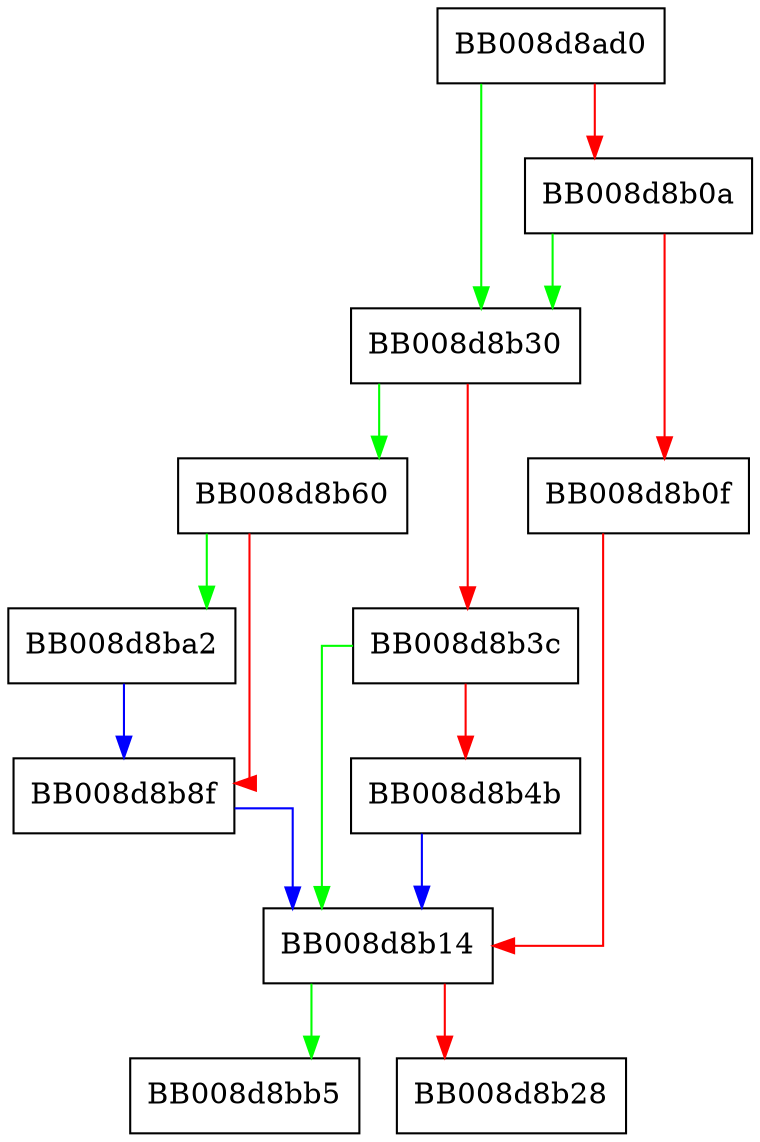 digraph fcntl {
  node [shape="box"];
  graph [splines=ortho];
  BB008d8ad0 -> BB008d8b30 [color="green"];
  BB008d8ad0 -> BB008d8b0a [color="red"];
  BB008d8b0a -> BB008d8b30 [color="green"];
  BB008d8b0a -> BB008d8b0f [color="red"];
  BB008d8b0f -> BB008d8b14 [color="red"];
  BB008d8b14 -> BB008d8bb5 [color="green"];
  BB008d8b14 -> BB008d8b28 [color="red"];
  BB008d8b30 -> BB008d8b60 [color="green"];
  BB008d8b30 -> BB008d8b3c [color="red"];
  BB008d8b3c -> BB008d8b14 [color="green"];
  BB008d8b3c -> BB008d8b4b [color="red"];
  BB008d8b4b -> BB008d8b14 [color="blue"];
  BB008d8b60 -> BB008d8ba2 [color="green"];
  BB008d8b60 -> BB008d8b8f [color="red"];
  BB008d8b8f -> BB008d8b14 [color="blue"];
  BB008d8ba2 -> BB008d8b8f [color="blue"];
}